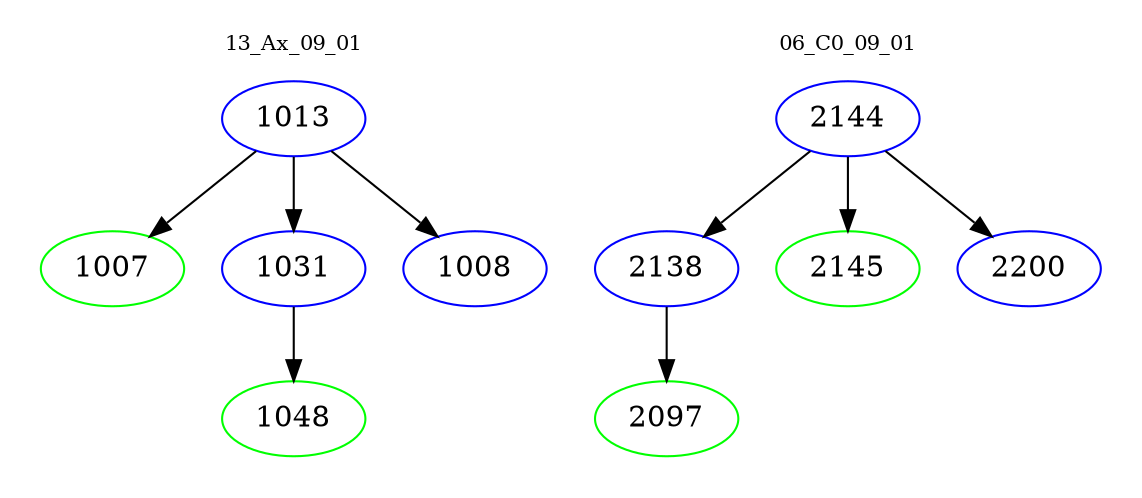 digraph{
subgraph cluster_0 {
color = white
label = "13_Ax_09_01";
fontsize=10;
T0_1013 [label="1013", color="blue"]
T0_1013 -> T0_1007 [color="black"]
T0_1007 [label="1007", color="green"]
T0_1013 -> T0_1031 [color="black"]
T0_1031 [label="1031", color="blue"]
T0_1031 -> T0_1048 [color="black"]
T0_1048 [label="1048", color="green"]
T0_1013 -> T0_1008 [color="black"]
T0_1008 [label="1008", color="blue"]
}
subgraph cluster_1 {
color = white
label = "06_C0_09_01";
fontsize=10;
T1_2144 [label="2144", color="blue"]
T1_2144 -> T1_2138 [color="black"]
T1_2138 [label="2138", color="blue"]
T1_2138 -> T1_2097 [color="black"]
T1_2097 [label="2097", color="green"]
T1_2144 -> T1_2145 [color="black"]
T1_2145 [label="2145", color="green"]
T1_2144 -> T1_2200 [color="black"]
T1_2200 [label="2200", color="blue"]
}
}
